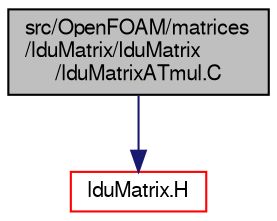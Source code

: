 digraph "src/OpenFOAM/matrices/lduMatrix/lduMatrix/lduMatrixATmul.C"
{
  bgcolor="transparent";
  edge [fontname="FreeSans",fontsize="10",labelfontname="FreeSans",labelfontsize="10"];
  node [fontname="FreeSans",fontsize="10",shape=record];
  Node0 [label="src/OpenFOAM/matrices\l/lduMatrix/lduMatrix\l/lduMatrixATmul.C",height=0.2,width=0.4,color="black", fillcolor="grey75", style="filled", fontcolor="black"];
  Node0 -> Node1 [color="midnightblue",fontsize="10",style="solid",fontname="FreeSans"];
  Node1 [label="lduMatrix.H",height=0.2,width=0.4,color="red",URL="$a10694.html"];
}
